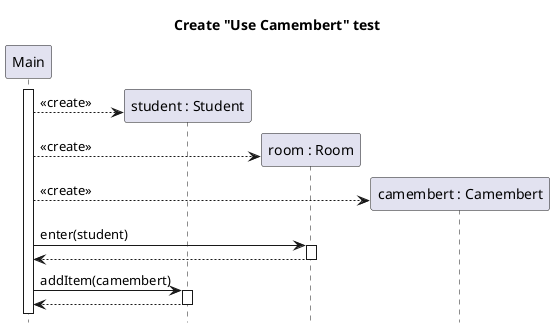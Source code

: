 @startuml student-use-camembert-create
title Create "Use Camembert" test
hide footbox

participant "Main" as main
participant "student : Student" as student
participant "room : Room" as room
participant "camembert : Camembert" as camembert

main++
create student
main --> student : <<create>>
create room
main --> room : <<create>>
create camembert
main --> camembert : <<create>>
main -> room ++ : enter(student)
return
main -> student ++ : addItem(camembert)
return

@enduml